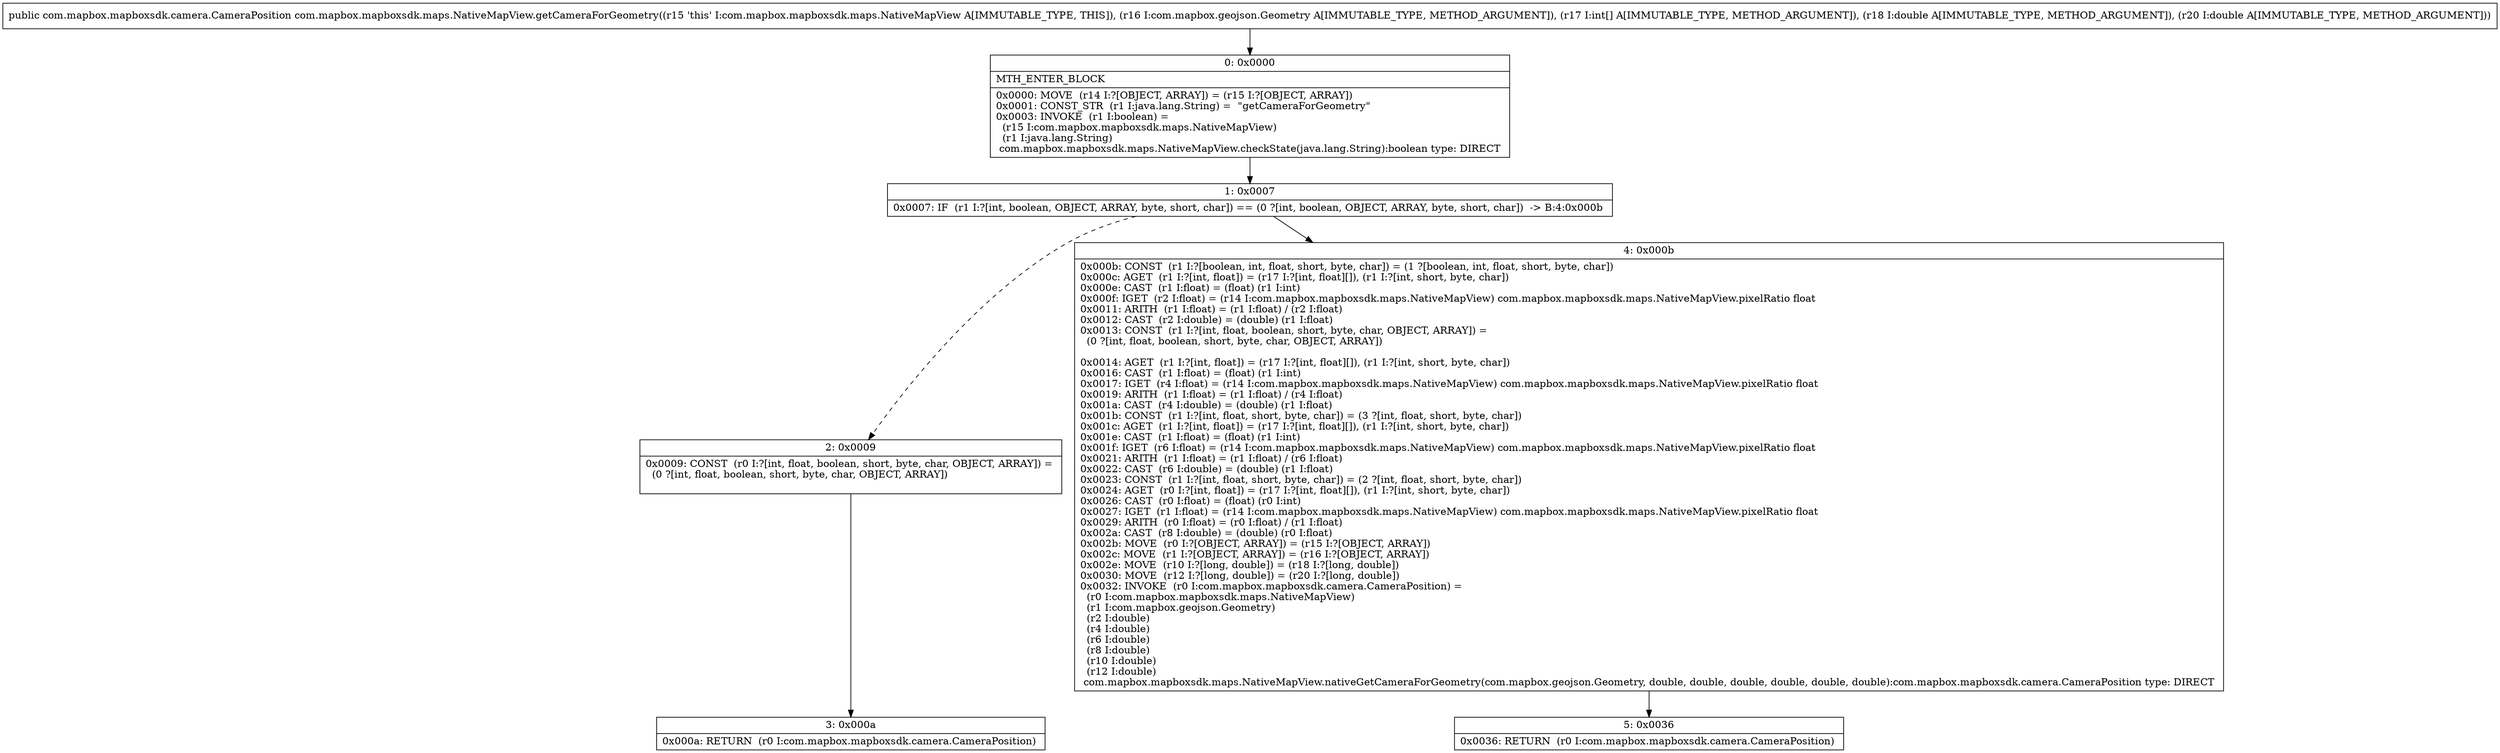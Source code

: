 digraph "CFG forcom.mapbox.mapboxsdk.maps.NativeMapView.getCameraForGeometry(Lcom\/mapbox\/geojson\/Geometry;[IDD)Lcom\/mapbox\/mapboxsdk\/camera\/CameraPosition;" {
Node_0 [shape=record,label="{0\:\ 0x0000|MTH_ENTER_BLOCK\l|0x0000: MOVE  (r14 I:?[OBJECT, ARRAY]) = (r15 I:?[OBJECT, ARRAY]) \l0x0001: CONST_STR  (r1 I:java.lang.String) =  \"getCameraForGeometry\" \l0x0003: INVOKE  (r1 I:boolean) = \l  (r15 I:com.mapbox.mapboxsdk.maps.NativeMapView)\l  (r1 I:java.lang.String)\l com.mapbox.mapboxsdk.maps.NativeMapView.checkState(java.lang.String):boolean type: DIRECT \l}"];
Node_1 [shape=record,label="{1\:\ 0x0007|0x0007: IF  (r1 I:?[int, boolean, OBJECT, ARRAY, byte, short, char]) == (0 ?[int, boolean, OBJECT, ARRAY, byte, short, char])  \-\> B:4:0x000b \l}"];
Node_2 [shape=record,label="{2\:\ 0x0009|0x0009: CONST  (r0 I:?[int, float, boolean, short, byte, char, OBJECT, ARRAY]) = \l  (0 ?[int, float, boolean, short, byte, char, OBJECT, ARRAY])\l \l}"];
Node_3 [shape=record,label="{3\:\ 0x000a|0x000a: RETURN  (r0 I:com.mapbox.mapboxsdk.camera.CameraPosition) \l}"];
Node_4 [shape=record,label="{4\:\ 0x000b|0x000b: CONST  (r1 I:?[boolean, int, float, short, byte, char]) = (1 ?[boolean, int, float, short, byte, char]) \l0x000c: AGET  (r1 I:?[int, float]) = (r17 I:?[int, float][]), (r1 I:?[int, short, byte, char]) \l0x000e: CAST  (r1 I:float) = (float) (r1 I:int) \l0x000f: IGET  (r2 I:float) = (r14 I:com.mapbox.mapboxsdk.maps.NativeMapView) com.mapbox.mapboxsdk.maps.NativeMapView.pixelRatio float \l0x0011: ARITH  (r1 I:float) = (r1 I:float) \/ (r2 I:float) \l0x0012: CAST  (r2 I:double) = (double) (r1 I:float) \l0x0013: CONST  (r1 I:?[int, float, boolean, short, byte, char, OBJECT, ARRAY]) = \l  (0 ?[int, float, boolean, short, byte, char, OBJECT, ARRAY])\l \l0x0014: AGET  (r1 I:?[int, float]) = (r17 I:?[int, float][]), (r1 I:?[int, short, byte, char]) \l0x0016: CAST  (r1 I:float) = (float) (r1 I:int) \l0x0017: IGET  (r4 I:float) = (r14 I:com.mapbox.mapboxsdk.maps.NativeMapView) com.mapbox.mapboxsdk.maps.NativeMapView.pixelRatio float \l0x0019: ARITH  (r1 I:float) = (r1 I:float) \/ (r4 I:float) \l0x001a: CAST  (r4 I:double) = (double) (r1 I:float) \l0x001b: CONST  (r1 I:?[int, float, short, byte, char]) = (3 ?[int, float, short, byte, char]) \l0x001c: AGET  (r1 I:?[int, float]) = (r17 I:?[int, float][]), (r1 I:?[int, short, byte, char]) \l0x001e: CAST  (r1 I:float) = (float) (r1 I:int) \l0x001f: IGET  (r6 I:float) = (r14 I:com.mapbox.mapboxsdk.maps.NativeMapView) com.mapbox.mapboxsdk.maps.NativeMapView.pixelRatio float \l0x0021: ARITH  (r1 I:float) = (r1 I:float) \/ (r6 I:float) \l0x0022: CAST  (r6 I:double) = (double) (r1 I:float) \l0x0023: CONST  (r1 I:?[int, float, short, byte, char]) = (2 ?[int, float, short, byte, char]) \l0x0024: AGET  (r0 I:?[int, float]) = (r17 I:?[int, float][]), (r1 I:?[int, short, byte, char]) \l0x0026: CAST  (r0 I:float) = (float) (r0 I:int) \l0x0027: IGET  (r1 I:float) = (r14 I:com.mapbox.mapboxsdk.maps.NativeMapView) com.mapbox.mapboxsdk.maps.NativeMapView.pixelRatio float \l0x0029: ARITH  (r0 I:float) = (r0 I:float) \/ (r1 I:float) \l0x002a: CAST  (r8 I:double) = (double) (r0 I:float) \l0x002b: MOVE  (r0 I:?[OBJECT, ARRAY]) = (r15 I:?[OBJECT, ARRAY]) \l0x002c: MOVE  (r1 I:?[OBJECT, ARRAY]) = (r16 I:?[OBJECT, ARRAY]) \l0x002e: MOVE  (r10 I:?[long, double]) = (r18 I:?[long, double]) \l0x0030: MOVE  (r12 I:?[long, double]) = (r20 I:?[long, double]) \l0x0032: INVOKE  (r0 I:com.mapbox.mapboxsdk.camera.CameraPosition) = \l  (r0 I:com.mapbox.mapboxsdk.maps.NativeMapView)\l  (r1 I:com.mapbox.geojson.Geometry)\l  (r2 I:double)\l  (r4 I:double)\l  (r6 I:double)\l  (r8 I:double)\l  (r10 I:double)\l  (r12 I:double)\l com.mapbox.mapboxsdk.maps.NativeMapView.nativeGetCameraForGeometry(com.mapbox.geojson.Geometry, double, double, double, double, double, double):com.mapbox.mapboxsdk.camera.CameraPosition type: DIRECT \l}"];
Node_5 [shape=record,label="{5\:\ 0x0036|0x0036: RETURN  (r0 I:com.mapbox.mapboxsdk.camera.CameraPosition) \l}"];
MethodNode[shape=record,label="{public com.mapbox.mapboxsdk.camera.CameraPosition com.mapbox.mapboxsdk.maps.NativeMapView.getCameraForGeometry((r15 'this' I:com.mapbox.mapboxsdk.maps.NativeMapView A[IMMUTABLE_TYPE, THIS]), (r16 I:com.mapbox.geojson.Geometry A[IMMUTABLE_TYPE, METHOD_ARGUMENT]), (r17 I:int[] A[IMMUTABLE_TYPE, METHOD_ARGUMENT]), (r18 I:double A[IMMUTABLE_TYPE, METHOD_ARGUMENT]), (r20 I:double A[IMMUTABLE_TYPE, METHOD_ARGUMENT])) }"];
MethodNode -> Node_0;
Node_0 -> Node_1;
Node_1 -> Node_2[style=dashed];
Node_1 -> Node_4;
Node_2 -> Node_3;
Node_4 -> Node_5;
}

